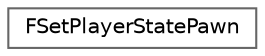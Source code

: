 digraph "Graphical Class Hierarchy"
{
 // INTERACTIVE_SVG=YES
 // LATEX_PDF_SIZE
  bgcolor="transparent";
  edge [fontname=Helvetica,fontsize=10,labelfontname=Helvetica,labelfontsize=10];
  node [fontname=Helvetica,fontsize=10,shape=box,height=0.2,width=0.4];
  rankdir="LR";
  Node0 [id="Node000000",label="FSetPlayerStatePawn",height=0.2,width=0.4,color="grey40", fillcolor="white", style="filled",URL="$d2/d42/structFSetPlayerStatePawn.html",tooltip="A PlayerState is created for every player on a server (or in a standalone game)."];
}
